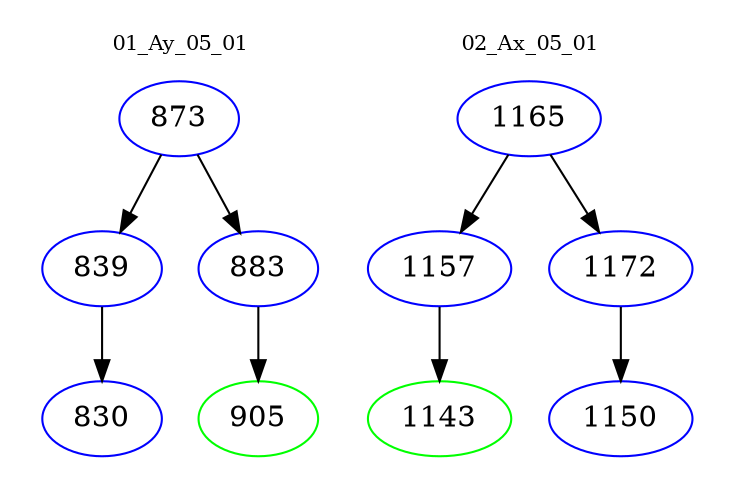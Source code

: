 digraph{
subgraph cluster_0 {
color = white
label = "01_Ay_05_01";
fontsize=10;
T0_873 [label="873", color="blue"]
T0_873 -> T0_839 [color="black"]
T0_839 [label="839", color="blue"]
T0_839 -> T0_830 [color="black"]
T0_830 [label="830", color="blue"]
T0_873 -> T0_883 [color="black"]
T0_883 [label="883", color="blue"]
T0_883 -> T0_905 [color="black"]
T0_905 [label="905", color="green"]
}
subgraph cluster_1 {
color = white
label = "02_Ax_05_01";
fontsize=10;
T1_1165 [label="1165", color="blue"]
T1_1165 -> T1_1157 [color="black"]
T1_1157 [label="1157", color="blue"]
T1_1157 -> T1_1143 [color="black"]
T1_1143 [label="1143", color="green"]
T1_1165 -> T1_1172 [color="black"]
T1_1172 [label="1172", color="blue"]
T1_1172 -> T1_1150 [color="black"]
T1_1150 [label="1150", color="blue"]
}
}
